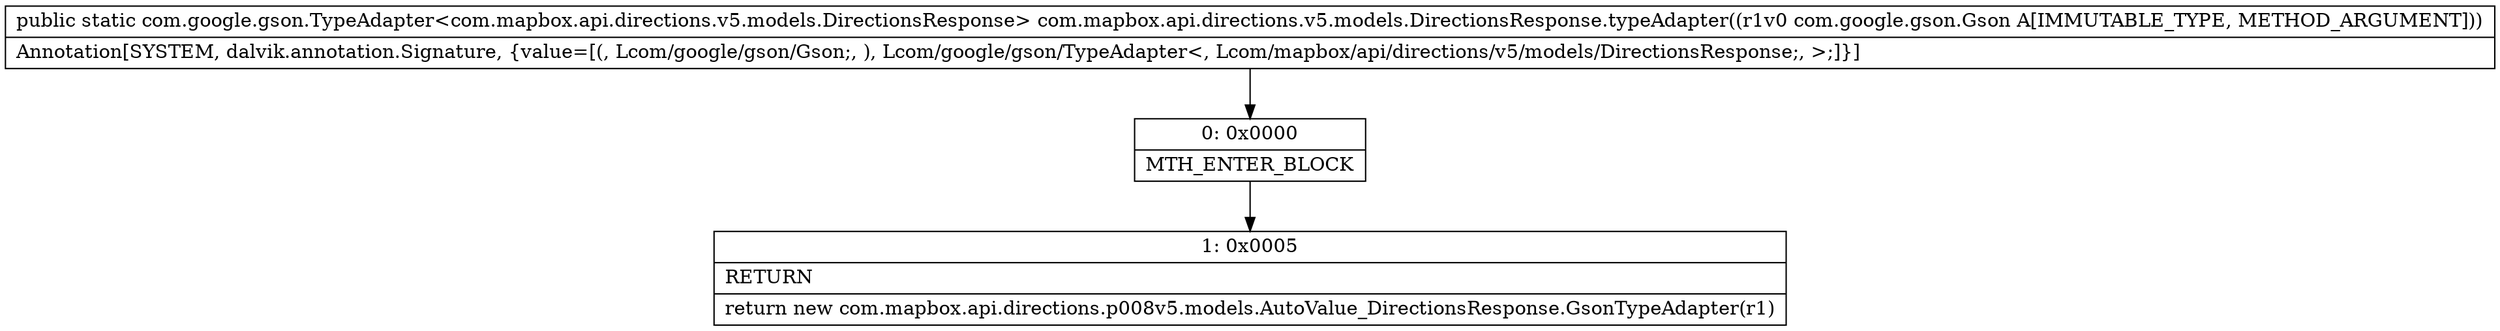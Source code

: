 digraph "CFG forcom.mapbox.api.directions.v5.models.DirectionsResponse.typeAdapter(Lcom\/google\/gson\/Gson;)Lcom\/google\/gson\/TypeAdapter;" {
Node_0 [shape=record,label="{0\:\ 0x0000|MTH_ENTER_BLOCK\l}"];
Node_1 [shape=record,label="{1\:\ 0x0005|RETURN\l|return new com.mapbox.api.directions.p008v5.models.AutoValue_DirectionsResponse.GsonTypeAdapter(r1)\l}"];
MethodNode[shape=record,label="{public static com.google.gson.TypeAdapter\<com.mapbox.api.directions.v5.models.DirectionsResponse\> com.mapbox.api.directions.v5.models.DirectionsResponse.typeAdapter((r1v0 com.google.gson.Gson A[IMMUTABLE_TYPE, METHOD_ARGUMENT]))  | Annotation[SYSTEM, dalvik.annotation.Signature, \{value=[(, Lcom\/google\/gson\/Gson;, ), Lcom\/google\/gson\/TypeAdapter\<, Lcom\/mapbox\/api\/directions\/v5\/models\/DirectionsResponse;, \>;]\}]\l}"];
MethodNode -> Node_0;
Node_0 -> Node_1;
}

